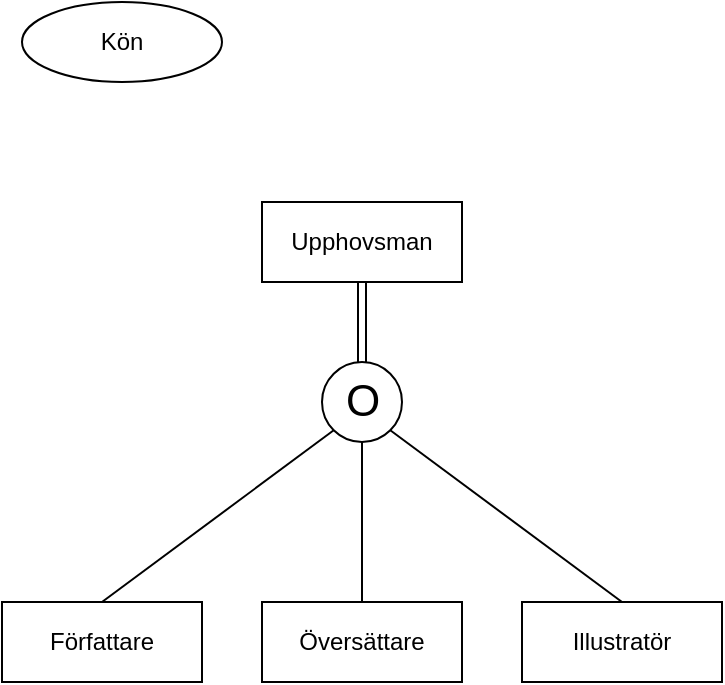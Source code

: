 <mxfile version="14.0.0" type="github">
  <diagram id="R2lEEEUBdFMjLlhIrx00" name="Page-1">
    <mxGraphModel dx="801" dy="494" grid="1" gridSize="10" guides="1" tooltips="1" connect="1" arrows="1" fold="1" page="1" pageScale="1" pageWidth="827" pageHeight="1169" math="0" shadow="0" extFonts="Permanent Marker^https://fonts.googleapis.com/css?family=Permanent+Marker">
      <root>
        <mxCell id="0" />
        <mxCell id="1" parent="0" />
        <mxCell id="w_8shTSnqPOaF38knWDM-1" value="Upphovsman" style="whiteSpace=wrap;html=1;align=center;" vertex="1" parent="1">
          <mxGeometry x="150" y="140" width="100" height="40" as="geometry" />
        </mxCell>
        <mxCell id="w_8shTSnqPOaF38knWDM-2" value="Kön" style="ellipse;whiteSpace=wrap;html=1;align=center;" vertex="1" parent="1">
          <mxGeometry x="30" y="40" width="100" height="40" as="geometry" />
        </mxCell>
        <mxCell id="w_8shTSnqPOaF38knWDM-8" value="" style="edgeStyle=orthogonalEdgeStyle;shape=link;rounded=0;orthogonalLoop=1;jettySize=auto;html=1;" edge="1" parent="1" source="w_8shTSnqPOaF38knWDM-4" target="w_8shTSnqPOaF38knWDM-1">
          <mxGeometry relative="1" as="geometry" />
        </mxCell>
        <mxCell id="w_8shTSnqPOaF38knWDM-5" value="Författare" style="whiteSpace=wrap;html=1;align=center;" vertex="1" parent="1">
          <mxGeometry x="20" y="340" width="100" height="40" as="geometry" />
        </mxCell>
        <mxCell id="w_8shTSnqPOaF38knWDM-6" value="Översättare" style="whiteSpace=wrap;html=1;align=center;" vertex="1" parent="1">
          <mxGeometry x="150" y="340" width="100" height="40" as="geometry" />
        </mxCell>
        <mxCell id="w_8shTSnqPOaF38knWDM-7" value="Illustratör" style="whiteSpace=wrap;html=1;align=center;" vertex="1" parent="1">
          <mxGeometry x="280" y="340" width="100" height="40" as="geometry" />
        </mxCell>
        <mxCell id="w_8shTSnqPOaF38knWDM-10" value="" style="endArrow=none;html=1;rounded=0;exitX=0.5;exitY=0;exitDx=0;exitDy=0;entryX=0;entryY=1;entryDx=0;entryDy=0;" edge="1" parent="1" source="w_8shTSnqPOaF38knWDM-5" target="w_8shTSnqPOaF38knWDM-4">
          <mxGeometry relative="1" as="geometry">
            <mxPoint x="270" y="280" as="sourcePoint" />
            <mxPoint x="430" y="280" as="targetPoint" />
          </mxGeometry>
        </mxCell>
        <mxCell id="w_8shTSnqPOaF38knWDM-11" value="" style="endArrow=none;html=1;rounded=0;exitX=0.5;exitY=0;exitDx=0;exitDy=0;entryX=0.5;entryY=1;entryDx=0;entryDy=0;" edge="1" parent="1" source="w_8shTSnqPOaF38knWDM-6" target="w_8shTSnqPOaF38knWDM-4">
          <mxGeometry relative="1" as="geometry">
            <mxPoint x="270" y="280" as="sourcePoint" />
            <mxPoint x="430" y="280" as="targetPoint" />
          </mxGeometry>
        </mxCell>
        <mxCell id="w_8shTSnqPOaF38knWDM-12" value="" style="endArrow=none;html=1;rounded=0;entryX=0.5;entryY=0;entryDx=0;entryDy=0;exitX=1;exitY=1;exitDx=0;exitDy=0;" edge="1" parent="1" source="w_8shTSnqPOaF38knWDM-4" target="w_8shTSnqPOaF38knWDM-7">
          <mxGeometry relative="1" as="geometry">
            <mxPoint x="270" y="280" as="sourcePoint" />
            <mxPoint x="430" y="280" as="targetPoint" />
          </mxGeometry>
        </mxCell>
        <mxCell id="w_8shTSnqPOaF38knWDM-13" value="" style="group" vertex="1" connectable="0" parent="1">
          <mxGeometry x="180" y="220" width="40" height="40" as="geometry" />
        </mxCell>
        <mxCell id="w_8shTSnqPOaF38knWDM-4" value="" style="ellipse;whiteSpace=wrap;html=1;aspect=fixed;" vertex="1" parent="w_8shTSnqPOaF38knWDM-13">
          <mxGeometry width="40" height="40" as="geometry" />
        </mxCell>
        <mxCell id="w_8shTSnqPOaF38knWDM-9" value="&lt;span&gt;&lt;font style=&quot;font-size: 22px&quot;&gt;O&lt;/font&gt;&lt;/span&gt;" style="text;html=1;align=center;verticalAlign=middle;resizable=0;points=[];autosize=1;fontStyle=0" vertex="1" parent="w_8shTSnqPOaF38knWDM-13">
          <mxGeometry x="5" y="10" width="30" height="20" as="geometry" />
        </mxCell>
      </root>
    </mxGraphModel>
  </diagram>
</mxfile>
